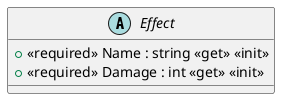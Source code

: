 @startuml
abstract class Effect {
    + <<required>> Name : string <<get>> <<init>>
    + <<required>> Damage : int <<get>> <<init>>
}
@enduml
